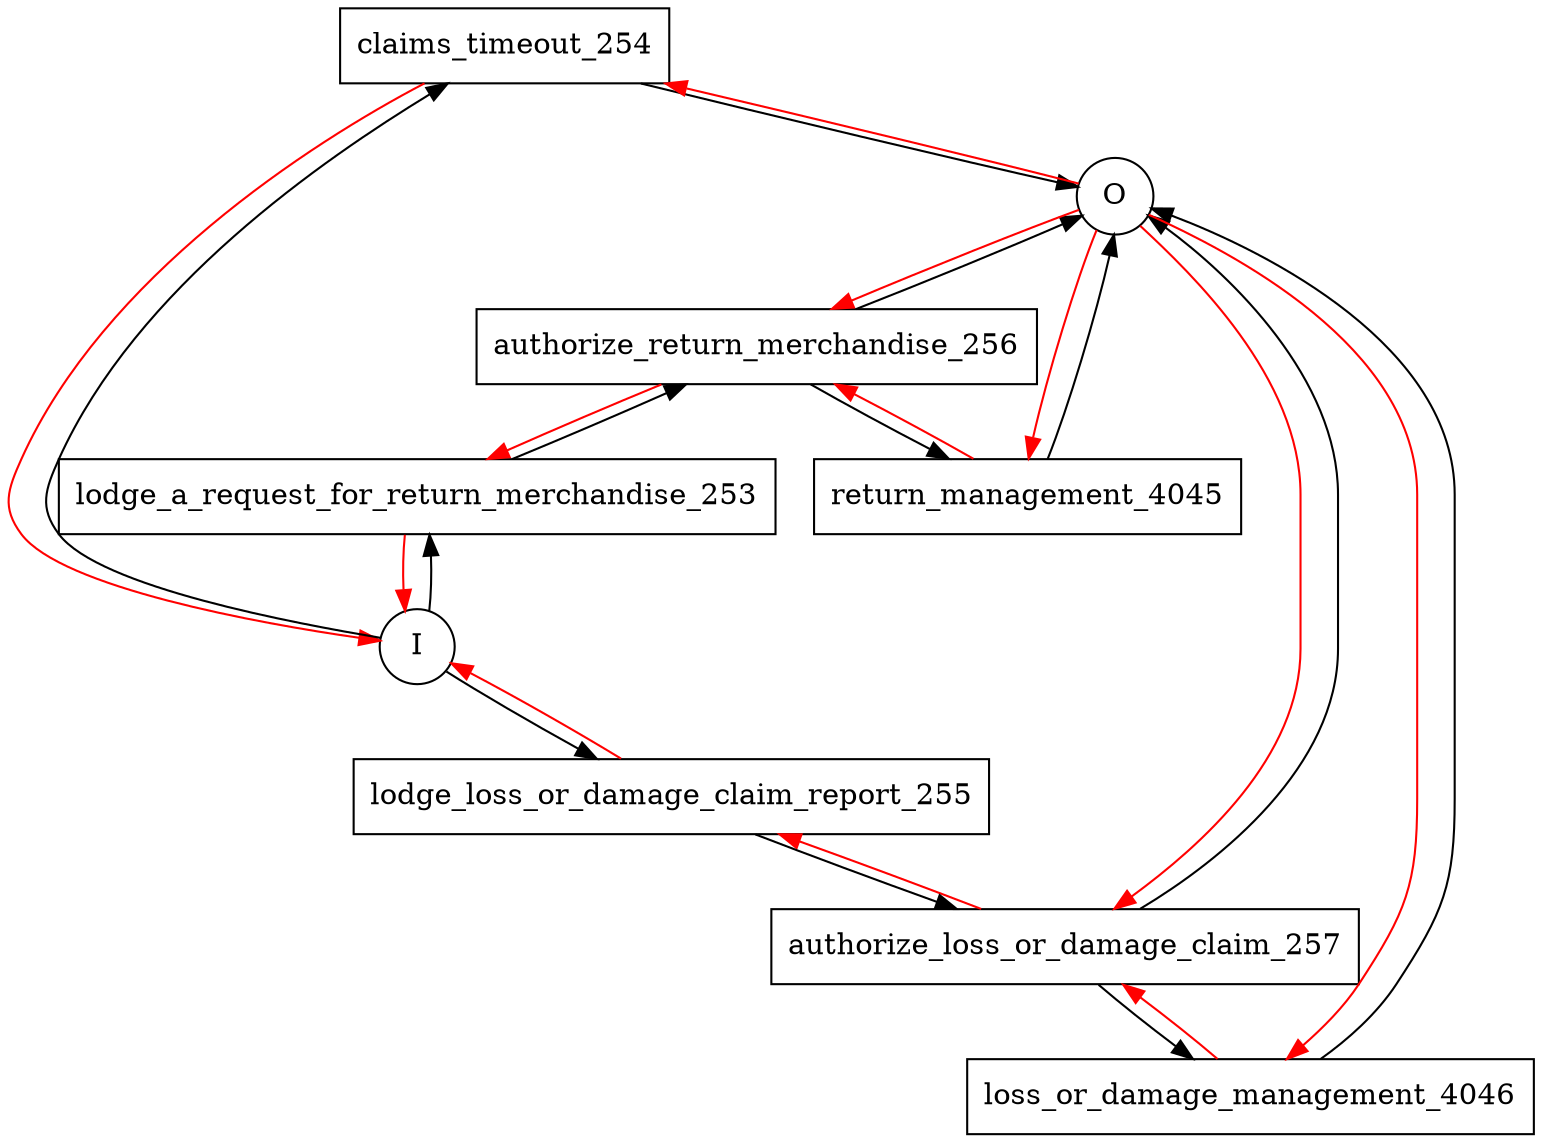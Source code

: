 digraph {
	// FREIGHT_DELIVERED

	// Elements
	claims_timeout_254 [shape=box];
	lodge_a_request_for_return_merchandise_253 [shape=box];
	authorize_loss_or_damage_claim_257 [shape=box];
	return_management_4045 [shape=box];
	loss_or_damage_management_4046 [shape=box];
	lodge_loss_or_damage_claim_report_255 [shape=box];
	authorize_return_merchandise_256 [shape=box];
	outputcondition_49 [shape=circle][label=O];
	inputcondition_48 [shape=circle][label=I];

	// Arrows
	inputcondition_48->lodge_loss_or_damage_claim_report_255;
	inputcondition_48->lodge_a_request_for_return_merchandise_253;
	inputcondition_48->claims_timeout_254;
	claims_timeout_254->outputcondition_49;
	claims_timeout_254->inputcondition_48[color=red];
	outputcondition_49->claims_timeout_254[color=red];
	outputcondition_49->authorize_return_merchandise_256[color=red];
	outputcondition_49->authorize_loss_or_damage_claim_257[color=red];
	outputcondition_49->return_management_4045[color=red];
	outputcondition_49->loss_or_damage_management_4046[color=red];
	lodge_a_request_for_return_merchandise_253->authorize_return_merchandise_256;
	lodge_a_request_for_return_merchandise_253->inputcondition_48[color=red];
	authorize_return_merchandise_256->outputcondition_49;
	authorize_return_merchandise_256->return_management_4045;
	authorize_return_merchandise_256->lodge_a_request_for_return_merchandise_253[color=red];
	return_management_4045->outputcondition_49;
	return_management_4045->authorize_return_merchandise_256[color=red];
	lodge_loss_or_damage_claim_report_255->authorize_loss_or_damage_claim_257;
	lodge_loss_or_damage_claim_report_255->inputcondition_48[color=red];
	authorize_loss_or_damage_claim_257->outputcondition_49;
	authorize_loss_or_damage_claim_257->loss_or_damage_management_4046;
	authorize_loss_or_damage_claim_257->lodge_loss_or_damage_claim_report_255[color=red];
	loss_or_damage_management_4046->outputcondition_49;
	loss_or_damage_management_4046->authorize_loss_or_damage_claim_257[color=red];
}